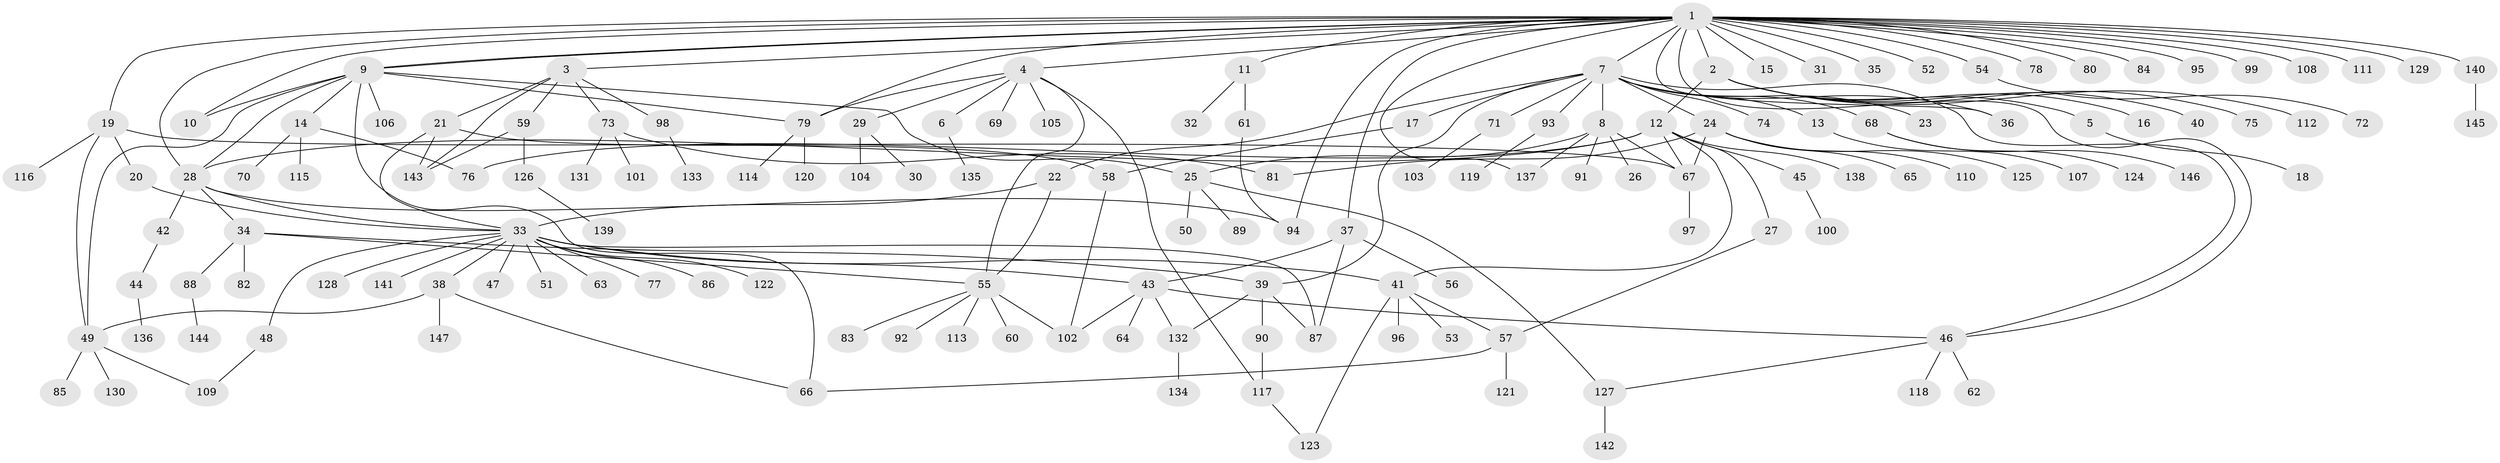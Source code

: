 // Generated by graph-tools (version 1.1) at 2025/47/03/09/25 04:47:08]
// undirected, 147 vertices, 189 edges
graph export_dot {
graph [start="1"]
  node [color=gray90,style=filled];
  1;
  2;
  3;
  4;
  5;
  6;
  7;
  8;
  9;
  10;
  11;
  12;
  13;
  14;
  15;
  16;
  17;
  18;
  19;
  20;
  21;
  22;
  23;
  24;
  25;
  26;
  27;
  28;
  29;
  30;
  31;
  32;
  33;
  34;
  35;
  36;
  37;
  38;
  39;
  40;
  41;
  42;
  43;
  44;
  45;
  46;
  47;
  48;
  49;
  50;
  51;
  52;
  53;
  54;
  55;
  56;
  57;
  58;
  59;
  60;
  61;
  62;
  63;
  64;
  65;
  66;
  67;
  68;
  69;
  70;
  71;
  72;
  73;
  74;
  75;
  76;
  77;
  78;
  79;
  80;
  81;
  82;
  83;
  84;
  85;
  86;
  87;
  88;
  89;
  90;
  91;
  92;
  93;
  94;
  95;
  96;
  97;
  98;
  99;
  100;
  101;
  102;
  103;
  104;
  105;
  106;
  107;
  108;
  109;
  110;
  111;
  112;
  113;
  114;
  115;
  116;
  117;
  118;
  119;
  120;
  121;
  122;
  123;
  124;
  125;
  126;
  127;
  128;
  129;
  130;
  131;
  132;
  133;
  134;
  135;
  136;
  137;
  138;
  139;
  140;
  141;
  142;
  143;
  144;
  145;
  146;
  147;
  1 -- 2;
  1 -- 3;
  1 -- 4;
  1 -- 7;
  1 -- 9;
  1 -- 9;
  1 -- 10;
  1 -- 11;
  1 -- 15;
  1 -- 19;
  1 -- 28;
  1 -- 31;
  1 -- 35;
  1 -- 36;
  1 -- 37;
  1 -- 46;
  1 -- 52;
  1 -- 54;
  1 -- 78;
  1 -- 79;
  1 -- 80;
  1 -- 84;
  1 -- 94;
  1 -- 95;
  1 -- 99;
  1 -- 108;
  1 -- 111;
  1 -- 129;
  1 -- 137;
  1 -- 140;
  2 -- 5;
  2 -- 12;
  2 -- 16;
  2 -- 40;
  2 -- 75;
  2 -- 112;
  3 -- 21;
  3 -- 59;
  3 -- 73;
  3 -- 98;
  3 -- 143;
  4 -- 6;
  4 -- 29;
  4 -- 55;
  4 -- 69;
  4 -- 79;
  4 -- 105;
  4 -- 117;
  5 -- 18;
  6 -- 135;
  7 -- 8;
  7 -- 13;
  7 -- 17;
  7 -- 22;
  7 -- 23;
  7 -- 24;
  7 -- 36;
  7 -- 39;
  7 -- 46;
  7 -- 68;
  7 -- 71;
  7 -- 74;
  7 -- 93;
  8 -- 25;
  8 -- 26;
  8 -- 67;
  8 -- 91;
  8 -- 137;
  9 -- 10;
  9 -- 14;
  9 -- 25;
  9 -- 28;
  9 -- 49;
  9 -- 66;
  9 -- 79;
  9 -- 106;
  11 -- 32;
  11 -- 61;
  12 -- 27;
  12 -- 28;
  12 -- 41;
  12 -- 45;
  12 -- 67;
  12 -- 76;
  12 -- 138;
  13 -- 107;
  14 -- 70;
  14 -- 76;
  14 -- 115;
  17 -- 58;
  19 -- 20;
  19 -- 49;
  19 -- 67;
  19 -- 116;
  20 -- 33;
  21 -- 33;
  21 -- 58;
  21 -- 143;
  22 -- 33;
  22 -- 55;
  24 -- 65;
  24 -- 67;
  24 -- 81;
  24 -- 110;
  24 -- 125;
  25 -- 50;
  25 -- 89;
  25 -- 127;
  27 -- 57;
  28 -- 33;
  28 -- 34;
  28 -- 42;
  28 -- 94;
  29 -- 30;
  29 -- 104;
  33 -- 38;
  33 -- 41;
  33 -- 43;
  33 -- 47;
  33 -- 48;
  33 -- 51;
  33 -- 63;
  33 -- 77;
  33 -- 86;
  33 -- 87;
  33 -- 122;
  33 -- 128;
  33 -- 141;
  34 -- 39;
  34 -- 55;
  34 -- 82;
  34 -- 88;
  37 -- 43;
  37 -- 56;
  37 -- 87;
  38 -- 49;
  38 -- 66;
  38 -- 147;
  39 -- 87;
  39 -- 90;
  39 -- 132;
  41 -- 53;
  41 -- 57;
  41 -- 96;
  41 -- 123;
  42 -- 44;
  43 -- 46;
  43 -- 64;
  43 -- 102;
  43 -- 132;
  44 -- 136;
  45 -- 100;
  46 -- 62;
  46 -- 118;
  46 -- 127;
  48 -- 109;
  49 -- 85;
  49 -- 109;
  49 -- 130;
  54 -- 72;
  55 -- 60;
  55 -- 83;
  55 -- 92;
  55 -- 102;
  55 -- 113;
  57 -- 66;
  57 -- 121;
  58 -- 102;
  59 -- 126;
  59 -- 143;
  61 -- 94;
  67 -- 97;
  68 -- 124;
  68 -- 146;
  71 -- 103;
  73 -- 81;
  73 -- 101;
  73 -- 131;
  79 -- 114;
  79 -- 120;
  88 -- 144;
  90 -- 117;
  93 -- 119;
  98 -- 133;
  117 -- 123;
  126 -- 139;
  127 -- 142;
  132 -- 134;
  140 -- 145;
}
